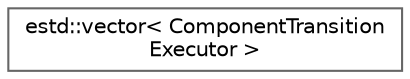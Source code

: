 digraph "Graphical Class Hierarchy"
{
 // LATEX_PDF_SIZE
  bgcolor="transparent";
  edge [fontname=Helvetica,fontsize=10,labelfontname=Helvetica,labelfontsize=10];
  node [fontname=Helvetica,fontsize=10,shape=box,height=0.2,width=0.4];
  rankdir="LR";
  Node0 [id="Node000000",label="estd::vector\< ComponentTransition\lExecutor \>",height=0.2,width=0.4,color="grey40", fillcolor="white", style="filled",URL="$d2/d9f/classestd_1_1vector.html",tooltip=" "];
}
